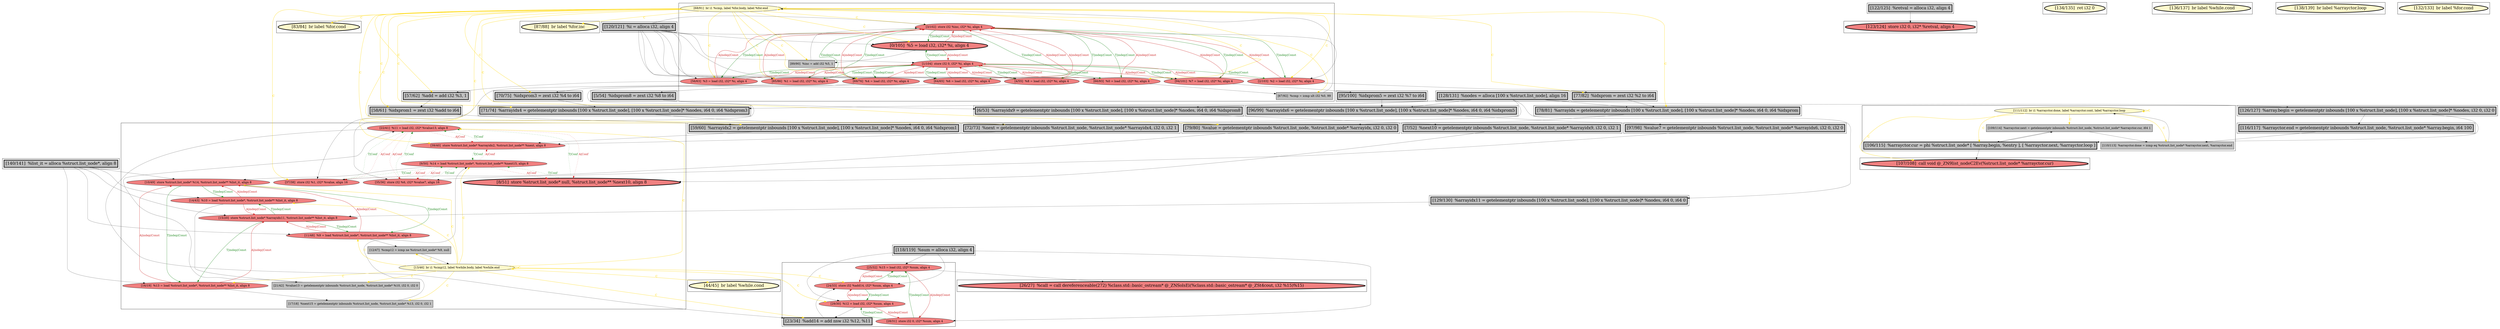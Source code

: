 
digraph G {



node281->node300 [style=solid,color=gold,label="C",penwidth=1.0,fontcolor=gold ]
node281->node279 [style=solid,color=gold,label="C",penwidth=1.0,fontcolor=gold ]
node281->node283 [style=solid,color=gold,label="C",penwidth=1.0,fontcolor=gold ]
node328->node327 [style=solid,color=gold,label="C",penwidth=1.0,fontcolor=gold ]
node281->node320 [style=solid,color=gold,label="C",penwidth=1.0,fontcolor=gold ]
node323->node324 [style=solid,color=firebrick3,label="A|indep|Const",penwidth=1.0,fontcolor=firebrick3 ]
node324->node323 [style=solid,color=forestgreen,label="T|indep|Const",penwidth=1.0,fontcolor=forestgreen ]
node281->node333 [style=solid,color=gold,label="C",penwidth=1.0,fontcolor=gold ]
node281->node266 [style=solid,color=gold,label="C",penwidth=1.0,fontcolor=gold ]
node324->node326 [style=solid,color=forestgreen,label="T|indep|Const",penwidth=1.0,fontcolor=forestgreen ]
node272->node279 [style=solid,color=firebrick3,label="A|indep|Const",penwidth=1.0,fontcolor=firebrick3 ]
node305->node314 [style=dotted,color=firebrick3,label="A|Conf",penwidth=1.0,fontcolor=firebrick3 ]
node279->node278 [style=solid,color=forestgreen,label="T|indep|Const",penwidth=1.0,fontcolor=forestgreen ]
node272->node295 [style=solid,color=black,label="",penwidth=0.5,fontcolor=black ]
node310->node306 [style=dotted,color=firebrick3,label="A|Conf",penwidth=1.0,fontcolor=firebrick3 ]
node318->node313 [style=solid,color=gold,label="C",penwidth=1.0,fontcolor=gold ]
node275->node279 [style=solid,color=black,label="",penwidth=0.5,fontcolor=black ]
node281->node284 [style=solid,color=gold,label="C",penwidth=1.0,fontcolor=gold ]
node268->node323 [style=solid,color=black,label="",penwidth=0.5,fontcolor=black ]
node280->node276 [style=solid,color=forestgreen,label="T|indep|Const",penwidth=1.0,fontcolor=forestgreen ]
node312->node310 [style=solid,color=black,label="",penwidth=0.5,fontcolor=black ]
node281->node331 [style=solid,color=gold,label="C",penwidth=1.0,fontcolor=gold ]
node280->node278 [style=solid,color=forestgreen,label="T|indep|Const",penwidth=1.0,fontcolor=forestgreen ]
node274->node306 [style=solid,color=black,label="",penwidth=0.5,fontcolor=black ]
node310->node319 [style=solid,color=black,label="",penwidth=0.5,fontcolor=black ]
node330->node327 [style=solid,color=black,label="",penwidth=0.5,fontcolor=black ]
node306->node310 [style=dotted,color=forestgreen,label="T|Conf",penwidth=1.0,fontcolor=forestgreen ]
node331->node314 [style=solid,color=black,label="",penwidth=0.5,fontcolor=black ]
node318->node326 [style=solid,color=gold,label="C",penwidth=1.0,fontcolor=gold ]
node280->node273 [style=solid,color=forestgreen,label="T|indep|Const",penwidth=1.0,fontcolor=forestgreen ]
node287->node309 [style=solid,color=black,label="",penwidth=0.5,fontcolor=black ]
node277->node280 [style=solid,color=firebrick3,label="A|indep|Const",penwidth=1.0,fontcolor=firebrick3 ]
node270->node274 [style=solid,color=black,label="",penwidth=0.5,fontcolor=black ]
node296->node309 [style=solid,color=black,label="",penwidth=0.5,fontcolor=black ]
node270->node285 [style=solid,color=black,label="",penwidth=0.5,fontcolor=black ]
node279->node282 [style=solid,color=forestgreen,label="T|indep|Const",penwidth=1.0,fontcolor=forestgreen ]
node319->node313 [style=solid,color=forestgreen,label="T|indep|Const",penwidth=1.0,fontcolor=forestgreen ]
node317->node309 [style=solid,color=firebrick3,label="A|indep|Const",penwidth=1.0,fontcolor=firebrick3 ]
node318->node324 [style=solid,color=gold,label="C",penwidth=1.0,fontcolor=gold ]
node294->node321 [style=solid,color=black,label="",penwidth=0.5,fontcolor=black ]
node281->node314 [style=solid,color=gold,label="C",penwidth=1.0,fontcolor=gold ]
node301->node303 [style=solid,color=black,label="",penwidth=0.5,fontcolor=black ]
node268->node326 [style=solid,color=black,label="",penwidth=0.5,fontcolor=black ]
node313->node319 [style=solid,color=firebrick3,label="A|indep|Const",penwidth=1.0,fontcolor=firebrick3 ]
node281->node302 [style=solid,color=gold,label="C",penwidth=1.0,fontcolor=gold ]
node326->node324 [style=solid,color=firebrick3,label="A|indep|Const",penwidth=1.0,fontcolor=firebrick3 ]
node318->node308 [style=solid,color=gold,label="C",penwidth=1.0,fontcolor=gold ]
node279->node285 [style=solid,color=forestgreen,label="T|indep|Const",penwidth=1.0,fontcolor=forestgreen ]
node328->node329 [style=solid,color=gold,label="C",penwidth=1.0,fontcolor=gold ]
node280->node282 [style=solid,color=forestgreen,label="T|indep|Const",penwidth=1.0,fontcolor=forestgreen ]
node305->node311 [style=dotted,color=firebrick3,label="A|Conf",penwidth=1.0,fontcolor=firebrick3 ]
node319->node317 [style=solid,color=forestgreen,label="T|indep|Const",penwidth=1.0,fontcolor=forestgreen ]
node305->node325 [style=solid,color=black,label="",penwidth=0.5,fontcolor=black ]
node310->node316 [style=dotted,color=firebrick3,label="A|Conf",penwidth=1.0,fontcolor=firebrick3 ]
node270->node279 [style=solid,color=black,label="",penwidth=0.5,fontcolor=black ]
node322->node326 [style=solid,color=forestgreen,label="T|indep|Const",penwidth=1.0,fontcolor=forestgreen ]
node296->node319 [style=solid,color=black,label="",penwidth=0.5,fontcolor=black ]
node265->node327 [style=solid,color=black,label="",penwidth=0.5,fontcolor=black ]
node333->node298 [style=solid,color=black,label="",penwidth=0.5,fontcolor=black ]
node318->node307 [style=solid,color=gold,label="C",penwidth=1.0,fontcolor=gold ]
node271->node265 [style=solid,color=black,label="",penwidth=0.5,fontcolor=black ]
node280->node283 [style=solid,color=forestgreen,label="T|indep|Const",penwidth=1.0,fontcolor=forestgreen ]
node270->node278 [style=solid,color=black,label="",penwidth=0.5,fontcolor=black ]
node296->node313 [style=solid,color=black,label="",penwidth=0.5,fontcolor=black ]
node299->node316 [style=solid,color=black,label="",penwidth=0.5,fontcolor=black ]
node282->node279 [style=solid,color=firebrick3,label="A|indep|Const",penwidth=1.0,fontcolor=firebrick3 ]
node317->node319 [style=solid,color=firebrick3,label="A|indep|Const",penwidth=1.0,fontcolor=firebrick3 ]
node330->node329 [style=solid,color=black,label="",penwidth=0.5,fontcolor=black ]
node281->node301 [style=solid,color=gold,label="C",penwidth=1.0,fontcolor=gold ]
node310->node314 [style=dotted,color=firebrick3,label="A|Conf",penwidth=1.0,fontcolor=firebrick3 ]
node335->node294 [style=solid,color=black,label="",penwidth=0.5,fontcolor=black ]
node326->node322 [style=solid,color=firebrick3,label="A|indep|Const",penwidth=1.0,fontcolor=firebrick3 ]
node311->node305 [style=dotted,color=forestgreen,label="T|Conf",penwidth=1.0,fontcolor=forestgreen ]
node281->node274 [style=solid,color=gold,label="C",penwidth=1.0,fontcolor=gold ]
node296->node308 [style=solid,color=black,label="",penwidth=0.5,fontcolor=black ]
node271->node329 [style=solid,color=black,label="",penwidth=0.5,fontcolor=black ]
node308->node307 [style=solid,color=black,label="",penwidth=0.5,fontcolor=black ]
node314->node305 [style=dotted,color=forestgreen,label="T|Conf",penwidth=1.0,fontcolor=forestgreen ]
node285->node279 [style=solid,color=firebrick3,label="A|indep|Const",penwidth=1.0,fontcolor=firebrick3 ]
node281->node281 [style=solid,color=gold,label="C",penwidth=1.0,fontcolor=gold ]
node328->node291 [style=solid,color=gold,label="C",penwidth=1.0,fontcolor=gold ]
node278->node280 [style=solid,color=firebrick3,label="A|indep|Const",penwidth=1.0,fontcolor=firebrick3 ]
node268->node324 [style=solid,color=black,label="",penwidth=0.5,fontcolor=black ]
node322->node323 [style=solid,color=forestgreen,label="T|indep|Const",penwidth=1.0,fontcolor=forestgreen ]
node329->node330 [style=solid,color=black,label="",penwidth=0.5,fontcolor=black ]
node281->node285 [style=solid,color=gold,label="C",penwidth=1.0,fontcolor=gold ]
node318->node315 [style=solid,color=gold,label="C",penwidth=1.0,fontcolor=gold ]
node303->node304 [style=solid,color=black,label="",penwidth=0.5,fontcolor=black ]
node315->node305 [style=solid,color=black,label="",penwidth=0.5,fontcolor=black ]
node279->node272 [style=solid,color=forestgreen,label="T|indep|Const",penwidth=1.0,fontcolor=forestgreen ]
node318->node312 [style=solid,color=gold,label="C",penwidth=1.0,fontcolor=gold ]
node328->node330 [style=solid,color=gold,label="C",penwidth=1.0,fontcolor=gold ]
node318->node318 [style=solid,color=gold,label="C",penwidth=1.0,fontcolor=gold ]
node276->node279 [style=solid,color=firebrick3,label="A|indep|Const",penwidth=1.0,fontcolor=firebrick3 ]
node318->node317 [style=solid,color=gold,label="C",penwidth=1.0,fontcolor=gold ]
node284->node281 [style=solid,color=black,label="",penwidth=0.5,fontcolor=black ]
node307->node318 [style=solid,color=black,label="",penwidth=0.5,fontcolor=black ]
node277->node316 [style=solid,color=black,label="",penwidth=0.5,fontcolor=black ]
node318->node319 [style=solid,color=gold,label="C",penwidth=1.0,fontcolor=gold ]
node278->node279 [style=solid,color=firebrick3,label="A|indep|Const",penwidth=1.0,fontcolor=firebrick3 ]
node290->node271 [style=solid,color=black,label="",penwidth=0.5,fontcolor=black ]
node308->node309 [style=solid,color=firebrick3,label="A|indep|Const",penwidth=1.0,fontcolor=firebrick3 ]
node318->node305 [style=solid,color=gold,label="C",penwidth=1.0,fontcolor=gold ]
node269->node320 [style=solid,color=black,label="",penwidth=0.5,fontcolor=black ]
node285->node284 [style=solid,color=black,label="",penwidth=0.5,fontcolor=black ]
node270->node277 [style=solid,color=black,label="",penwidth=0.5,fontcolor=black ]
node317->node312 [style=solid,color=black,label="",penwidth=0.5,fontcolor=black ]
node281->node298 [style=solid,color=gold,label="C",penwidth=1.0,fontcolor=gold ]
node281->node269 [style=solid,color=gold,label="C",penwidth=1.0,fontcolor=gold ]
node279->node276 [style=solid,color=forestgreen,label="T|indep|Const",penwidth=1.0,fontcolor=forestgreen ]
node323->node334 [style=solid,color=black,label="",penwidth=0.5,fontcolor=black ]
node304->node306 [style=solid,color=black,label="",penwidth=0.5,fontcolor=black ]
node272->node280 [style=solid,color=firebrick3,label="A|indep|Const",penwidth=1.0,fontcolor=firebrick3 ]
node280->node272 [style=solid,color=forestgreen,label="T|indep|Const",penwidth=1.0,fontcolor=forestgreen ]
node270->node280 [style=solid,color=black,label="",penwidth=0.5,fontcolor=black ]
node296->node317 [style=solid,color=black,label="",penwidth=0.5,fontcolor=black ]
node285->node280 [style=solid,color=firebrick3,label="A|indep|Const",penwidth=1.0,fontcolor=firebrick3 ]
node280->node277 [style=solid,color=forestgreen,label="T|indep|Const",penwidth=1.0,fontcolor=forestgreen ]
node313->node315 [style=solid,color=black,label="",penwidth=0.5,fontcolor=black ]
node321->node311 [style=solid,color=black,label="",penwidth=0.5,fontcolor=black ]
node270->node282 [style=solid,color=black,label="",penwidth=0.5,fontcolor=black ]
node274->node280 [style=solid,color=firebrick3,label="A|indep|Const",penwidth=1.0,fontcolor=firebrick3 ]
node308->node319 [style=solid,color=firebrick3,label="A|indep|Const",penwidth=1.0,fontcolor=firebrick3 ]
node270->node283 [style=solid,color=black,label="",penwidth=0.5,fontcolor=black ]
node281->node303 [style=solid,color=gold,label="C",penwidth=1.0,fontcolor=gold ]
node310->node311 [style=dotted,color=firebrick3,label="A|Conf",penwidth=1.0,fontcolor=firebrick3 ]
node280->node274 [style=solid,color=forestgreen,label="T|indep|Const",penwidth=1.0,fontcolor=forestgreen ]
node270->node276 [style=solid,color=black,label="",penwidth=0.5,fontcolor=black ]
node266->node333 [style=solid,color=black,label="",penwidth=0.5,fontcolor=black ]
node326->node325 [style=solid,color=black,label="",penwidth=0.5,fontcolor=black ]
node290->node320 [style=solid,color=black,label="",penwidth=0.5,fontcolor=black ]
node282->node266 [style=solid,color=black,label="",penwidth=0.5,fontcolor=black ]
node290->node303 [style=solid,color=black,label="",penwidth=0.5,fontcolor=black ]
node268->node322 [style=solid,color=black,label="",penwidth=0.5,fontcolor=black ]
node309->node308 [style=solid,color=forestgreen,label="T|indep|Const",penwidth=1.0,fontcolor=forestgreen ]
node281->node306 [style=solid,color=gold,label="C",penwidth=1.0,fontcolor=gold ]
node309->node313 [style=solid,color=forestgreen,label="T|indep|Const",penwidth=1.0,fontcolor=forestgreen ]
node279->node283 [style=solid,color=forestgreen,label="T|indep|Const",penwidth=1.0,fontcolor=forestgreen ]
node290->node294 [style=solid,color=black,label="",penwidth=0.5,fontcolor=black ]
node316->node305 [style=dotted,color=forestgreen,label="T|Conf",penwidth=1.0,fontcolor=forestgreen ]
node279->node273 [style=solid,color=forestgreen,label="T|indep|Const",penwidth=1.0,fontcolor=forestgreen ]
node281->node275 [style=solid,color=gold,label="C",penwidth=1.0,fontcolor=gold ]
node283->node275 [style=solid,color=black,label="",penwidth=0.5,fontcolor=black ]
node273->node335 [style=solid,color=black,label="",penwidth=0.5,fontcolor=black ]
node290->node297 [style=solid,color=black,label="",penwidth=0.5,fontcolor=black ]
node281->node304 [style=solid,color=gold,label="C",penwidth=1.0,fontcolor=gold ]
node273->node279 [style=solid,color=firebrick3,label="A|indep|Const",penwidth=1.0,fontcolor=firebrick3 ]
node270->node272 [style=solid,color=black,label="",penwidth=0.5,fontcolor=black ]
node270->node273 [style=solid,color=black,label="",penwidth=0.5,fontcolor=black ]
node298->node314 [style=solid,color=black,label="",penwidth=0.5,fontcolor=black ]
node323->node322 [style=solid,color=firebrick3,label="A|indep|Const",penwidth=1.0,fontcolor=firebrick3 ]
node273->node280 [style=solid,color=firebrick3,label="A|indep|Const",penwidth=1.0,fontcolor=firebrick3 ]
node278->node269 [style=solid,color=black,label="",penwidth=0.5,fontcolor=black ]
node297->node299 [style=solid,color=black,label="",penwidth=0.5,fontcolor=black ]
node320->node331 [style=solid,color=black,label="",penwidth=0.5,fontcolor=black ]
node316->node310 [style=dotted,color=forestgreen,label="T|Conf",penwidth=1.0,fontcolor=forestgreen ]
node279->node274 [style=solid,color=forestgreen,label="T|indep|Const",penwidth=1.0,fontcolor=forestgreen ]
node295->node297 [style=solid,color=black,label="",penwidth=0.5,fontcolor=black ]
node318->node310 [style=solid,color=gold,label="C",penwidth=1.0,fontcolor=gold ]
node313->node309 [style=solid,color=firebrick3,label="A|indep|Const",penwidth=1.0,fontcolor=firebrick3 ]
node274->node279 [style=solid,color=firebrick3,label="A|indep|Const",penwidth=1.0,fontcolor=firebrick3 ]
node282->node280 [style=solid,color=firebrick3,label="A|indep|Const",penwidth=1.0,fontcolor=firebrick3 ]
node329->node291 [style=solid,color=black,label="",penwidth=0.5,fontcolor=black ]
node314->node310 [style=dotted,color=forestgreen,label="T|Conf",penwidth=1.0,fontcolor=forestgreen ]
node267->node289 [style=solid,color=black,label="",penwidth=0.5,fontcolor=black ]
node325->node324 [style=solid,color=black,label="",penwidth=0.5,fontcolor=black ]
node319->node308 [style=solid,color=forestgreen,label="T|indep|Const",penwidth=1.0,fontcolor=forestgreen ]
node309->node317 [style=solid,color=forestgreen,label="T|indep|Const",penwidth=1.0,fontcolor=forestgreen ]
node281->node278 [style=solid,color=gold,label="C",penwidth=1.0,fontcolor=gold ]
node281->node276 [style=solid,color=gold,label="C",penwidth=1.0,fontcolor=gold ]
node283->node279 [style=solid,color=firebrick3,label="A|indep|Const",penwidth=1.0,fontcolor=firebrick3 ]
node311->node310 [style=dotted,color=forestgreen,label="T|Conf",penwidth=1.0,fontcolor=forestgreen ]
node305->node316 [style=dotted,color=firebrick3,label="A|Conf",penwidth=1.0,fontcolor=firebrick3 ]
node328->node328 [style=solid,color=gold,label="C",penwidth=1.0,fontcolor=gold ]
node281->node282 [style=solid,color=gold,label="C",penwidth=1.0,fontcolor=gold ]
node279->node277 [style=solid,color=forestgreen,label="T|indep|Const",penwidth=1.0,fontcolor=forestgreen ]
node277->node279 [style=solid,color=firebrick3,label="A|indep|Const",penwidth=1.0,fontcolor=firebrick3 ]
node318->node325 [style=solid,color=gold,label="C",penwidth=1.0,fontcolor=gold ]
node276->node280 [style=solid,color=firebrick3,label="A|indep|Const",penwidth=1.0,fontcolor=firebrick3 ]
node276->node301 [style=solid,color=black,label="",penwidth=0.5,fontcolor=black ]
node290->node298 [style=solid,color=black,label="",penwidth=0.5,fontcolor=black ]
node280->node285 [style=solid,color=forestgreen,label="T|indep|Const",penwidth=1.0,fontcolor=forestgreen ]
node327->node328 [style=solid,color=black,label="",penwidth=0.5,fontcolor=black ]
node305->node306 [style=dotted,color=firebrick3,label="A|Conf",penwidth=1.0,fontcolor=firebrick3 ]
node306->node305 [style=dotted,color=forestgreen,label="T|Conf",penwidth=1.0,fontcolor=forestgreen ]
node318->node332 [style=solid,color=gold,label="C",penwidth=1.0,fontcolor=gold ]
node290->node287 [style=solid,color=black,label="",penwidth=0.5,fontcolor=black ]
node283->node280 [style=solid,color=firebrick3,label="A|indep|Const",penwidth=1.0,fontcolor=firebrick3 ]


subgraph cluster36 {


node335 [penwidth=3.0,fontsize=20,fillcolor=grey,label="[5/54]  %idxprom8 = zext i32 %8 to i64",shape=rectangle,style=filled ]



}

subgraph cluster15 {


node293 [penwidth=3.0,fontsize=20,fillcolor=lemonchiffon,label="[134/135]  ret i32 0",shape=ellipse,style=filled ]



}

subgraph cluster35 {


node334 [penwidth=3.0,fontsize=20,fillcolor=lightcoral,label="[26/27]  %call = call dereferenceable(272) %class.std::basic_ostream* @_ZNSolsEi(%class.std::basic_ostream* @_ZSt4cout, i32 %15)%15)",shape=ellipse,style=filled ]



}

subgraph cluster11 {


node289 [penwidth=3.0,fontsize=20,fillcolor=lightcoral,label="[123/124]  store i32 0, i32* %retval, align 4",shape=ellipse,style=filled ]



}

subgraph cluster19 {


node297 [penwidth=3.0,fontsize=20,fillcolor=grey,label="[96/99]  %arrayidx6 = getelementptr inbounds [100 x %struct.list_node], [100 x %struct.list_node]* %nodes, i64 0, i64 %idxprom5",shape=rectangle,style=filled ]



}

subgraph cluster9 {


node287 [penwidth=3.0,fontsize=20,fillcolor=grey,label="[129/130]  %arrayidx11 = getelementptr inbounds [100 x %struct.list_node], [100 x %struct.list_node]* %nodes, i64 0, i64 0",shape=rectangle,style=filled ]



}

subgraph cluster8 {


node286 [penwidth=3.0,fontsize=20,fillcolor=lemonchiffon,label="[136/137]  br label %while.cond",shape=ellipse,style=filled ]



}

subgraph cluster10 {


node288 [penwidth=3.0,fontsize=20,fillcolor=lemonchiffon,label="[138/139]  br label %arrayctor.loop",shape=ellipse,style=filled ]



}

subgraph cluster23 {


node301 [penwidth=3.0,fontsize=20,fillcolor=grey,label="[77/82]  %idxprom = zext i32 %2 to i64",shape=rectangle,style=filled ]



}

subgraph cluster7 {


node283 [penwidth=3.0,fontsize=20,fillcolor=lightcoral,label="[0/105]  %5 = load i32, i32* %i, align 4",shape=ellipse,style=filled ]
node282 [fillcolor=lightcoral,label="[56/63]  %3 = load i32, i32* %i, align 4",shape=ellipse,style=filled ]
node280 [fillcolor=lightcoral,label="[1/104]  store i32 0, i32* %i, align 4",shape=ellipse,style=filled ]
node281 [fillcolor=lemonchiffon,label="[68/91]  br i1 %cmp, label %for.body, label %for.end",shape=ellipse,style=filled ]
node278 [fillcolor=lightcoral,label="[69/76]  %4 = load i32, i32* %i, align 4",shape=ellipse,style=filled ]
node273 [fillcolor=lightcoral,label="[4/55]  %8 = load i32, i32* %i, align 4",shape=ellipse,style=filled ]
node284 [fillcolor=grey,label="[67/92]  %cmp = icmp ult i32 %0, 99",shape=rectangle,style=filled ]
node279 [fillcolor=lightcoral,label="[3/102]  store i32 %inc, i32* %i, align 4",shape=ellipse,style=filled ]
node275 [fillcolor=grey,label="[89/90]  %inc = add i32 %5, 1",shape=rectangle,style=filled ]
node277 [fillcolor=lightcoral,label="[64/65]  %6 = load i32, i32* %i, align 4",shape=ellipse,style=filled ]
node272 [fillcolor=lightcoral,label="[94/101]  %7 = load i32, i32* %i, align 4",shape=ellipse,style=filled ]
node274 [fillcolor=lightcoral,label="[85/86]  %1 = load i32, i32* %i, align 4",shape=ellipse,style=filled ]
node285 [fillcolor=lightcoral,label="[66/93]  %0 = load i32, i32* %i, align 4",shape=ellipse,style=filled ]
node276 [fillcolor=lightcoral,label="[2/103]  %2 = load i32, i32* %i, align 4",shape=ellipse,style=filled ]



}

subgraph cluster14 {


node292 [penwidth=3.0,fontsize=20,fillcolor=lemonchiffon,label="[132/133]  br label %for.cond",shape=ellipse,style=filled ]



}

subgraph cluster6 {


node271 [penwidth=3.0,fontsize=20,fillcolor=grey,label="[126/127]  %array.begin = getelementptr inbounds [100 x %struct.list_node], [100 x %struct.list_node]* %nodes, i32 0, i32 0",shape=rectangle,style=filled ]



}

subgraph cluster30 {


node325 [penwidth=3.0,fontsize=20,fillcolor=grey,label="[23/34]  %add14 = add nsw i32 %12, %11",shape=rectangle,style=filled ]
node324 [fillcolor=lightcoral,label="[24/33]  store i32 %add14, i32* %sum, align 4",shape=ellipse,style=filled ]
node322 [fillcolor=lightcoral,label="[28/31]  store i32 0, i32* %sum, align 4",shape=ellipse,style=filled ]
node326 [fillcolor=lightcoral,label="[29/30]  %12 = load i32, i32* %sum, align 4",shape=ellipse,style=filled ]
node323 [fillcolor=lightcoral,label="[25/32]  %15 = load i32, i32* %sum, align 4",shape=ellipse,style=filled ]



}

subgraph cluster31 {


node330 [fillcolor=grey,label="[109/114]  %arrayctor.next = getelementptr inbounds %struct.list_node, %struct.list_node* %arrayctor.cur, i64 1",shape=rectangle,style=filled ]
node329 [penwidth=3.0,fontsize=20,fillcolor=grey,label="[106/115]  %arrayctor.cur = phi %struct.list_node* [ %array.begin, %entry ], [ %arrayctor.next, %arrayctor.loop ]",shape=rectangle,style=filled ]
node327 [fillcolor=grey,label="[110/113]  %arrayctor.done = icmp eq %struct.list_node* %arrayctor.next, %arrayctor.end",shape=rectangle,style=filled ]
node328 [fillcolor=lemonchiffon,label="[111/112]  br i1 %arrayctor.done, label %arrayctor.cont, label %arrayctor.loop",shape=ellipse,style=filled ]



}

subgraph cluster0 {


node265 [penwidth=3.0,fontsize=20,fillcolor=grey,label="[116/117]  %arrayctor.end = getelementptr inbounds %struct.list_node, %struct.list_node* %array.begin, i64 100",shape=rectangle,style=filled ]



}

subgraph cluster13 {


node291 [penwidth=3.0,fontsize=20,fillcolor=lightcoral,label="[107/108]  call void @_ZN9list_nodeC2Ev(%struct.list_node* %arrayctor.cur)",shape=ellipse,style=filled ]



}

subgraph cluster5 {


node270 [penwidth=3.0,fontsize=20,fillcolor=grey,label="[120/121]  %i = alloca i32, align 4",shape=rectangle,style=filled ]



}

subgraph cluster1 {


node266 [penwidth=3.0,fontsize=20,fillcolor=grey,label="[57/62]  %add = add i32 %3, 1",shape=rectangle,style=filled ]



}

subgraph cluster32 {


node331 [penwidth=3.0,fontsize=20,fillcolor=grey,label="[72/73]  %next = getelementptr inbounds %struct.list_node, %struct.list_node* %arrayidx4, i32 0, i32 1",shape=rectangle,style=filled ]



}

subgraph cluster3 {


node268 [penwidth=3.0,fontsize=20,fillcolor=grey,label="[118/119]  %sum = alloca i32, align 4",shape=rectangle,style=filled ]



}

subgraph cluster4 {


node269 [penwidth=3.0,fontsize=20,fillcolor=grey,label="[70/75]  %idxprom3 = zext i32 %4 to i64",shape=rectangle,style=filled ]



}

subgraph cluster17 {


node295 [penwidth=3.0,fontsize=20,fillcolor=grey,label="[95/100]  %idxprom5 = zext i32 %7 to i64",shape=rectangle,style=filled ]



}

subgraph cluster16 {


node294 [penwidth=3.0,fontsize=20,fillcolor=grey,label="[6/53]  %arrayidx9 = getelementptr inbounds [100 x %struct.list_node], [100 x %struct.list_node]* %nodes, i64 0, i64 %idxprom8",shape=rectangle,style=filled ]



}

subgraph cluster2 {


node267 [penwidth=3.0,fontsize=20,fillcolor=grey,label="[122/125]  %retval = alloca i32, align 4",shape=rectangle,style=filled ]



}

subgraph cluster34 {


node333 [penwidth=3.0,fontsize=20,fillcolor=grey,label="[58/61]  %idxprom1 = zext i32 %add to i64",shape=rectangle,style=filled ]



}

subgraph cluster22 {


node300 [penwidth=3.0,fontsize=20,fillcolor=lemonchiffon,label="[83/84]  br label %for.cond",shape=ellipse,style=filled ]



}

subgraph cluster25 {


node303 [penwidth=3.0,fontsize=20,fillcolor=grey,label="[78/81]  %arrayidx = getelementptr inbounds [100 x %struct.list_node], [100 x %struct.list_node]* %nodes, i64 0, i64 %idxprom",shape=rectangle,style=filled ]



}

subgraph cluster18 {


node296 [penwidth=3.0,fontsize=20,fillcolor=grey,label="[140/141]  %list_it = alloca %struct.list_node*, align 8",shape=rectangle,style=filled ]



}

subgraph cluster29 {


node321 [penwidth=3.0,fontsize=20,fillcolor=grey,label="[7/52]  %next10 = getelementptr inbounds %struct.list_node, %struct.list_node* %arrayidx9, i32 0, i32 1",shape=rectangle,style=filled ]



}

subgraph cluster20 {


node298 [penwidth=3.0,fontsize=20,fillcolor=grey,label="[59/60]  %arrayidx2 = getelementptr inbounds [100 x %struct.list_node], [100 x %struct.list_node]* %nodes, i64 0, i64 %idxprom1",shape=rectangle,style=filled ]



}

subgraph cluster26 {


node304 [penwidth=3.0,fontsize=20,fillcolor=grey,label="[79/80]  %value = getelementptr inbounds %struct.list_node, %struct.list_node* %arrayidx, i32 0, i32 0",shape=rectangle,style=filled ]



}

subgraph cluster24 {


node302 [penwidth=3.0,fontsize=20,fillcolor=lemonchiffon,label="[87/88]  br label %for.inc",shape=ellipse,style=filled ]



}

subgraph cluster28 {


node320 [penwidth=3.0,fontsize=20,fillcolor=grey,label="[71/74]  %arrayidx4 = getelementptr inbounds [100 x %struct.list_node], [100 x %struct.list_node]* %nodes, i64 0, i64 %idxprom3",shape=rectangle,style=filled ]



}

subgraph cluster27 {


node317 [fillcolor=lightcoral,label="[16/19]  %13 = load %struct.list_node*, %struct.list_node** %list_it, align 8",shape=ellipse,style=filled ]
node316 [fillcolor=lightcoral,label="[35/36]  store i32 %6, i32* %value7, align 16",shape=ellipse,style=filled ]
node315 [fillcolor=grey,label="[21/42]  %value13 = getelementptr inbounds %struct.list_node, %struct.list_node* %10, i32 0, i32 0",shape=rectangle,style=filled ]
node314 [fillcolor=lightcoral,label="[39/40]  store %struct.list_node* %arrayidx2, %struct.list_node** %next, align 8",shape=ellipse,style=filled ]
node312 [fillcolor=grey,label="[17/18]  %next15 = getelementptr inbounds %struct.list_node, %struct.list_node* %13, i32 0, i32 1",shape=rectangle,style=filled ]
node319 [fillcolor=lightcoral,label="[10/49]  store %struct.list_node* %14, %struct.list_node** %list_it, align 8",shape=ellipse,style=filled ]
node318 [fillcolor=lemonchiffon,label="[13/46]  br i1 %cmp12, label %while.body, label %while.end",shape=ellipse,style=filled ]
node311 [penwidth=3.0,fontsize=20,fillcolor=lightcoral,label="[8/51]  store %struct.list_node* null, %struct.list_node** %next10, align 8",shape=ellipse,style=filled ]
node309 [fillcolor=lightcoral,label="[15/20]  store %struct.list_node* %arrayidx11, %struct.list_node** %list_it, align 8",shape=ellipse,style=filled ]
node305 [fillcolor=lightcoral,label="[22/41]  %11 = load i32, i32* %value13, align 8",shape=ellipse,style=filled ]
node307 [fillcolor=grey,label="[12/47]  %cmp12 = icmp ne %struct.list_node* %9, null",shape=rectangle,style=filled ]
node308 [fillcolor=lightcoral,label="[11/48]  %9 = load %struct.list_node*, %struct.list_node** %list_it, align 8",shape=ellipse,style=filled ]
node313 [fillcolor=lightcoral,label="[14/43]  %10 = load %struct.list_node*, %struct.list_node** %list_it, align 8",shape=ellipse,style=filled ]
node306 [fillcolor=lightcoral,label="[37/38]  store i32 %1, i32* %value, align 16",shape=ellipse,style=filled ]
node310 [fillcolor=lightcoral,label="[9/50]  %14 = load %struct.list_node*, %struct.list_node** %next15, align 8",shape=ellipse,style=filled ]



}

subgraph cluster21 {


node299 [penwidth=3.0,fontsize=20,fillcolor=grey,label="[97/98]  %value7 = getelementptr inbounds %struct.list_node, %struct.list_node* %arrayidx6, i32 0, i32 0",shape=rectangle,style=filled ]



}

subgraph cluster12 {


node290 [penwidth=3.0,fontsize=20,fillcolor=grey,label="[128/131]  %nodes = alloca [100 x %struct.list_node], align 16",shape=rectangle,style=filled ]



}

subgraph cluster33 {


node332 [penwidth=3.0,fontsize=20,fillcolor=lemonchiffon,label="[44/45]  br label %while.cond",shape=ellipse,style=filled ]



}

}
